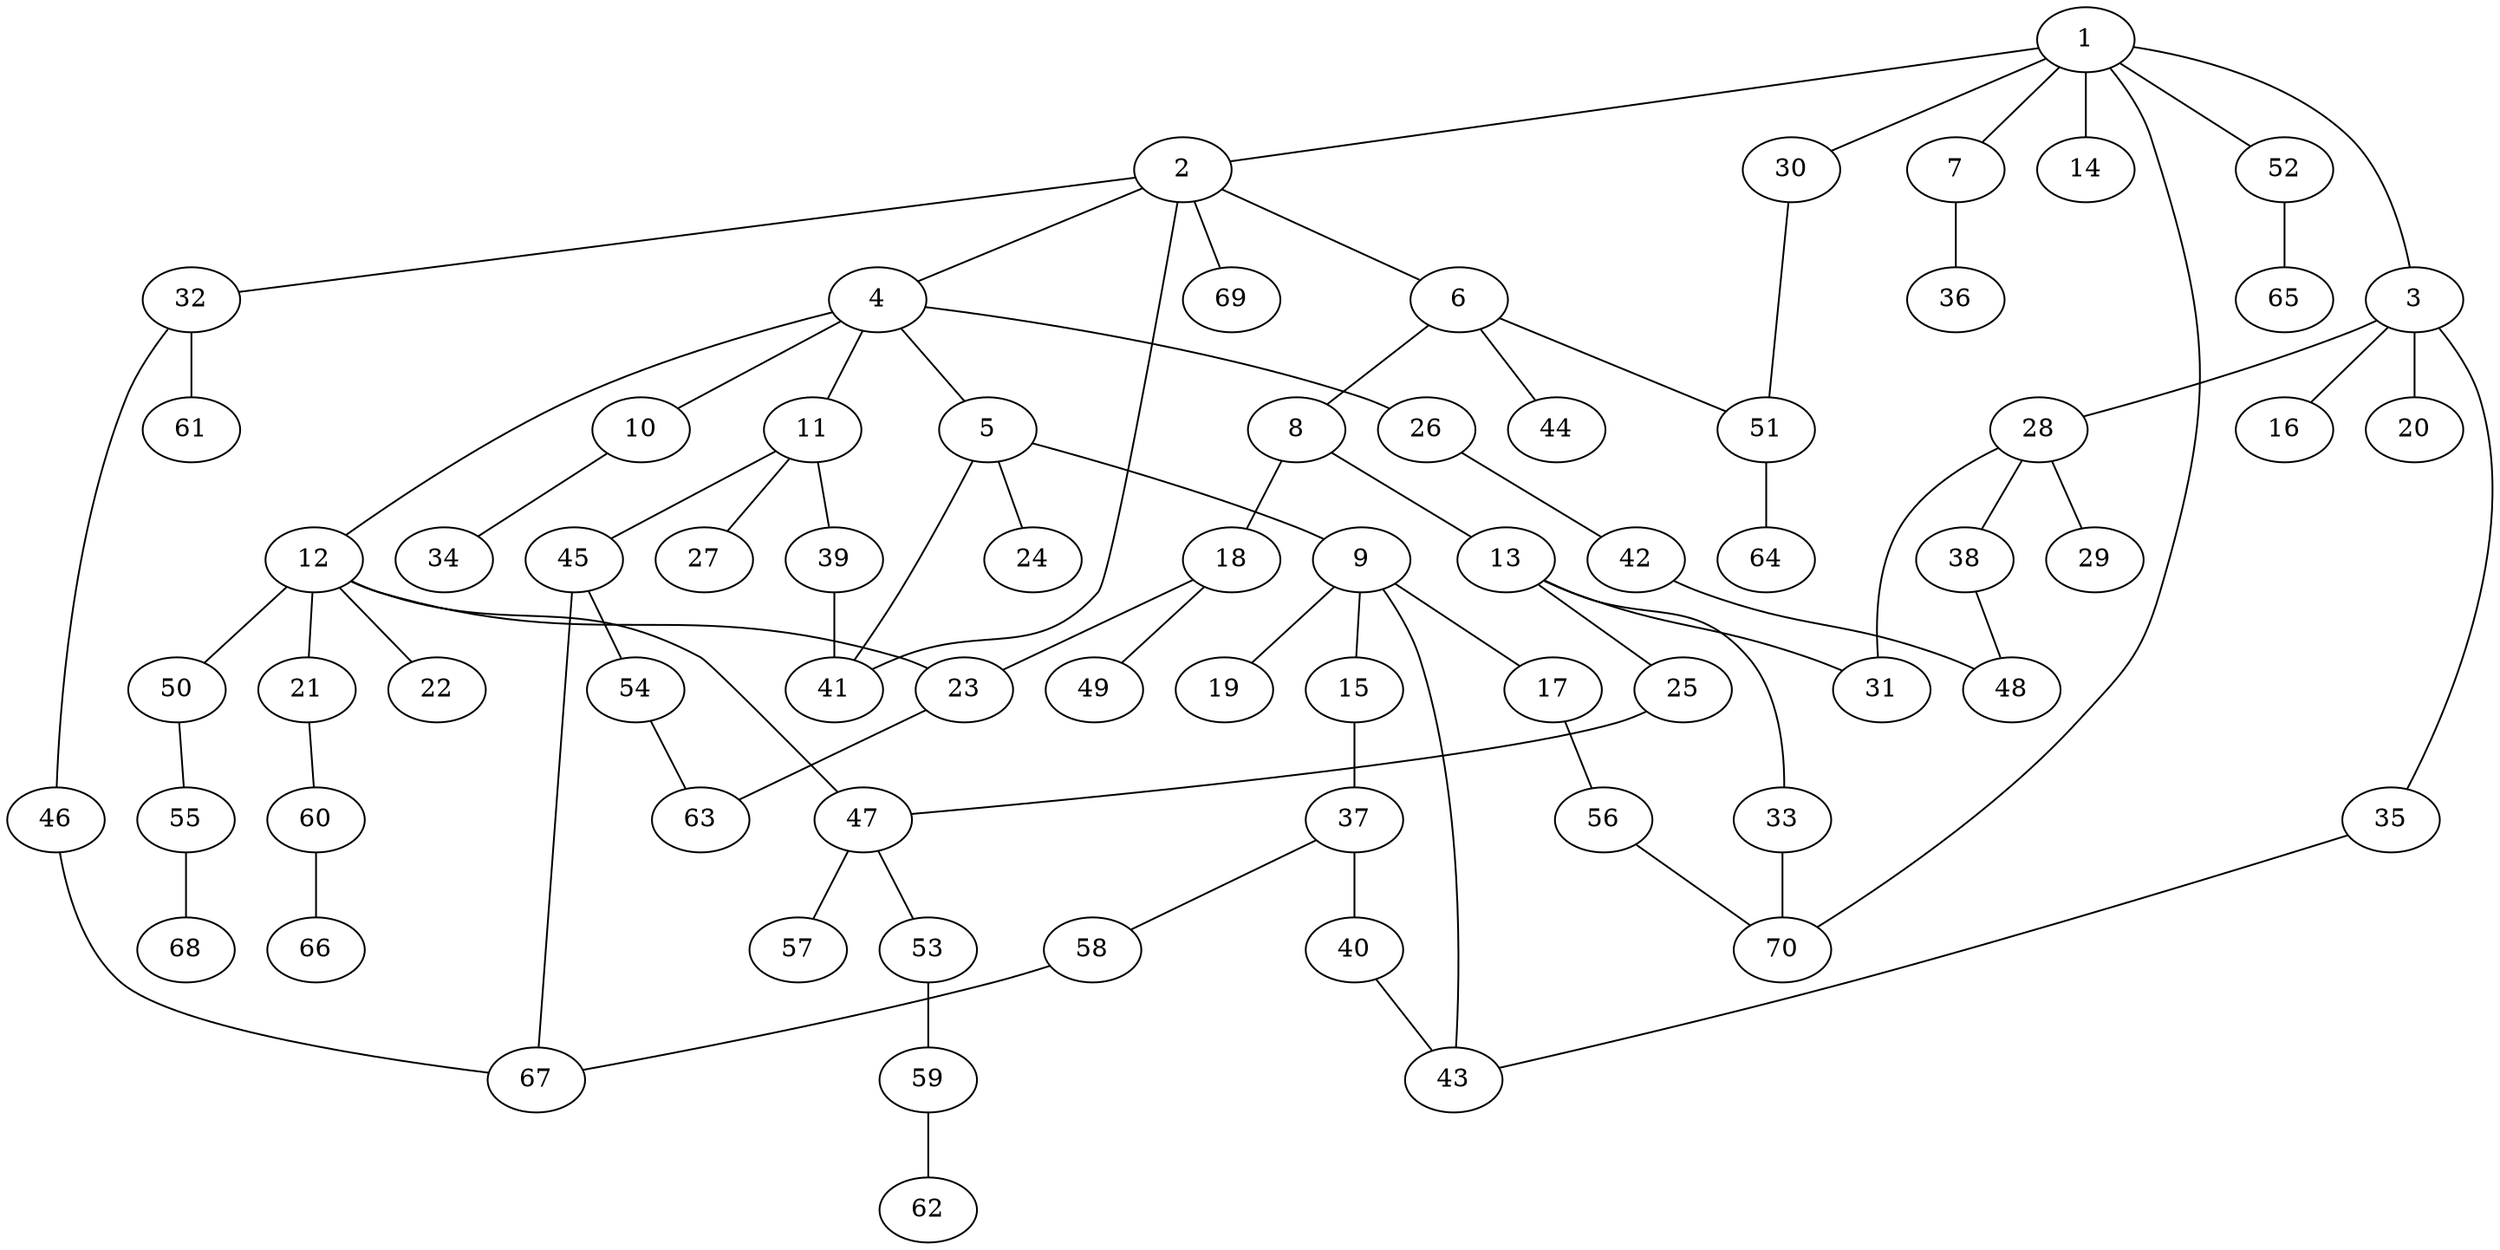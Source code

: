graph graphname {1--2
1--3
1--7
1--14
1--30
1--52
1--70
2--4
2--6
2--32
2--41
2--69
3--16
3--20
3--28
3--35
4--5
4--10
4--11
4--12
4--26
5--9
5--24
5--41
6--8
6--44
6--51
7--36
8--13
8--18
9--15
9--17
9--19
9--43
10--34
11--27
11--39
11--45
12--21
12--22
12--23
12--47
12--50
13--25
13--31
13--33
15--37
17--56
18--23
18--49
21--60
23--63
25--47
26--42
28--29
28--31
28--38
30--51
32--46
32--61
33--70
35--43
37--40
37--58
38--48
39--41
40--43
42--48
45--54
45--67
46--67
47--53
47--57
50--55
51--64
52--65
53--59
54--63
55--68
56--70
58--67
59--62
60--66
}